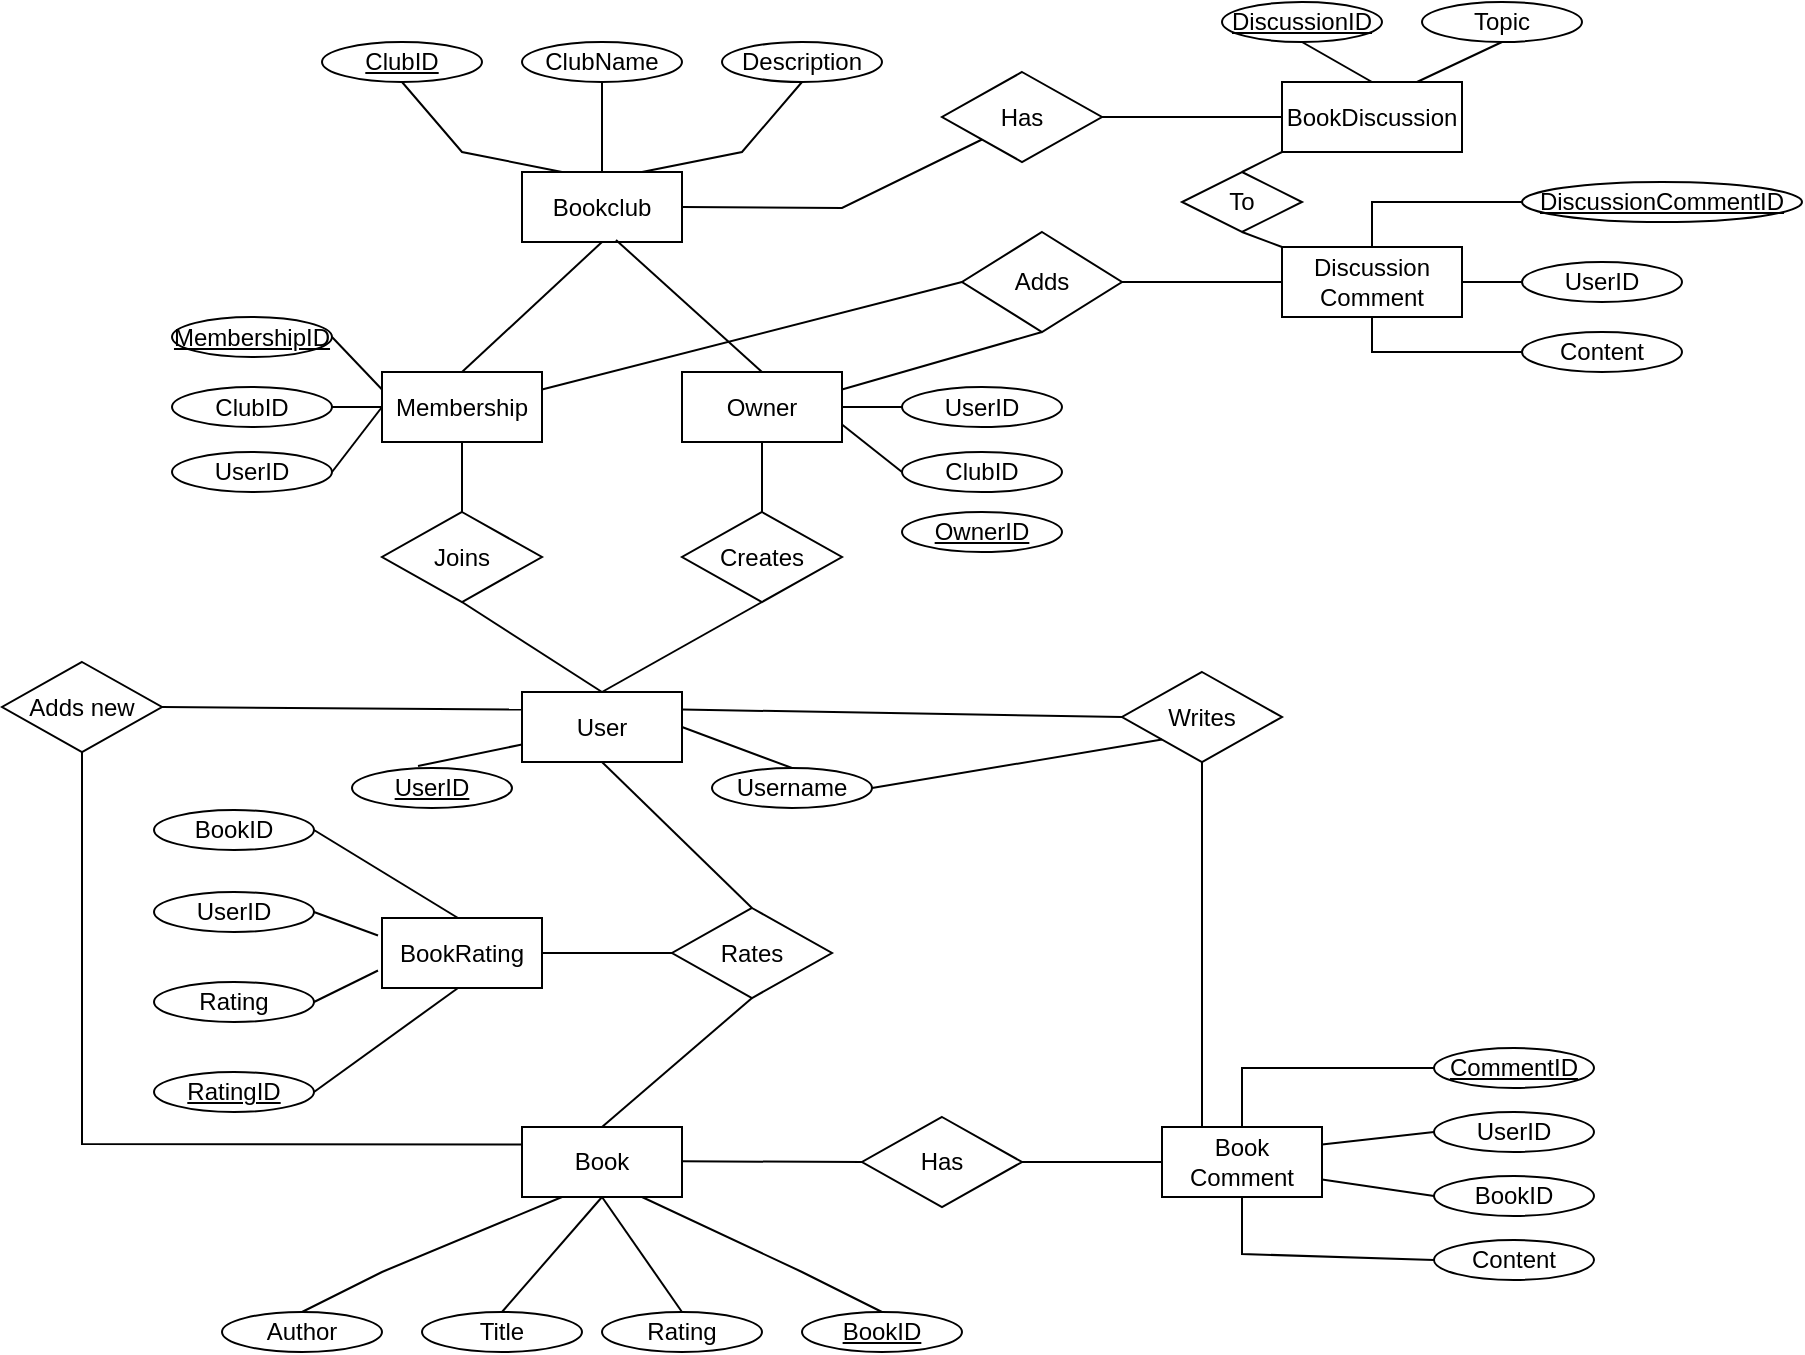 <mxfile version="26.2.14">
  <diagram name="Page-1" id="cg26zeHAfPYSLwBz31Go">
    <mxGraphModel dx="987" dy="1061" grid="0" gridSize="10" guides="1" tooltips="1" connect="1" arrows="1" fold="1" page="0" pageScale="1" pageWidth="827" pageHeight="1169" math="0" shadow="0">
      <root>
        <mxCell id="0" />
        <mxCell id="1" parent="0" />
        <mxCell id="hbbTRyOxC2RGxaQ1tcMn-1" value="User" style="rounded=0;whiteSpace=wrap;html=1;" vertex="1" parent="1">
          <mxGeometry x="1410" y="370" width="80" height="35" as="geometry" />
        </mxCell>
        <mxCell id="hbbTRyOxC2RGxaQ1tcMn-2" value="Rates" style="rhombus;whiteSpace=wrap;html=1;" vertex="1" parent="1">
          <mxGeometry x="1485" y="478" width="80" height="45" as="geometry" />
        </mxCell>
        <mxCell id="hbbTRyOxC2RGxaQ1tcMn-3" value="" style="endArrow=none;html=1;rounded=0;entryX=0.5;entryY=0;entryDx=0;entryDy=0;exitX=0.5;exitY=1;exitDx=0;exitDy=0;" edge="1" parent="1" source="hbbTRyOxC2RGxaQ1tcMn-1" target="hbbTRyOxC2RGxaQ1tcMn-2">
          <mxGeometry width="50" height="50" relative="1" as="geometry">
            <mxPoint x="1260" y="420" as="sourcePoint" />
            <mxPoint x="1310" y="370" as="targetPoint" />
            <Array as="points" />
          </mxGeometry>
        </mxCell>
        <mxCell id="hbbTRyOxC2RGxaQ1tcMn-4" value="Bookclub" style="rounded=0;whiteSpace=wrap;html=1;" vertex="1" parent="1">
          <mxGeometry x="1410" y="110" width="80" height="35" as="geometry" />
        </mxCell>
        <mxCell id="hbbTRyOxC2RGxaQ1tcMn-5" value="Book" style="rounded=0;whiteSpace=wrap;html=1;" vertex="1" parent="1">
          <mxGeometry x="1410" y="587.5" width="80" height="35" as="geometry" />
        </mxCell>
        <mxCell id="hbbTRyOxC2RGxaQ1tcMn-6" value="" style="endArrow=none;html=1;rounded=0;entryX=0.5;entryY=0;entryDx=0;entryDy=0;exitX=0.5;exitY=1;exitDx=0;exitDy=0;" edge="1" parent="1" source="hbbTRyOxC2RGxaQ1tcMn-2" target="hbbTRyOxC2RGxaQ1tcMn-5">
          <mxGeometry width="50" height="50" relative="1" as="geometry">
            <mxPoint x="1500" y="437.5" as="sourcePoint" />
            <mxPoint x="1550" y="387.5" as="targetPoint" />
          </mxGeometry>
        </mxCell>
        <mxCell id="hbbTRyOxC2RGxaQ1tcMn-7" value="Author" style="ellipse;whiteSpace=wrap;html=1;" vertex="1" parent="1">
          <mxGeometry x="1260" y="680" width="80" height="20" as="geometry" />
        </mxCell>
        <mxCell id="hbbTRyOxC2RGxaQ1tcMn-8" value="Title" style="ellipse;whiteSpace=wrap;html=1;" vertex="1" parent="1">
          <mxGeometry x="1360" y="680" width="80" height="20" as="geometry" />
        </mxCell>
        <mxCell id="hbbTRyOxC2RGxaQ1tcMn-9" value="&lt;u&gt;BookID&lt;/u&gt;" style="ellipse;whiteSpace=wrap;html=1;" vertex="1" parent="1">
          <mxGeometry x="1550" y="680" width="80" height="20" as="geometry" />
        </mxCell>
        <mxCell id="hbbTRyOxC2RGxaQ1tcMn-10" value="" style="endArrow=none;html=1;rounded=0;exitX=1;exitY=0.25;exitDx=0;exitDy=0;entryX=0;entryY=0.5;entryDx=0;entryDy=0;" edge="1" parent="1" target="hbbTRyOxC2RGxaQ1tcMn-11">
          <mxGeometry width="50" height="50" relative="1" as="geometry">
            <mxPoint x="1490" y="604.66" as="sourcePoint" />
            <mxPoint x="1560" y="600" as="targetPoint" />
          </mxGeometry>
        </mxCell>
        <mxCell id="hbbTRyOxC2RGxaQ1tcMn-11" value="Has" style="rhombus;whiteSpace=wrap;html=1;" vertex="1" parent="1">
          <mxGeometry x="1580" y="582.5" width="80" height="45" as="geometry" />
        </mxCell>
        <mxCell id="hbbTRyOxC2RGxaQ1tcMn-12" value="Book&lt;div&gt;Comment&lt;/div&gt;" style="rounded=0;whiteSpace=wrap;html=1;" vertex="1" parent="1">
          <mxGeometry x="1730" y="587.5" width="80" height="35" as="geometry" />
        </mxCell>
        <mxCell id="hbbTRyOxC2RGxaQ1tcMn-13" value="" style="endArrow=none;html=1;rounded=0;entryX=1;entryY=0.5;entryDx=0;entryDy=0;exitX=0;exitY=0.5;exitDx=0;exitDy=0;" edge="1" parent="1" source="hbbTRyOxC2RGxaQ1tcMn-12" target="hbbTRyOxC2RGxaQ1tcMn-11">
          <mxGeometry width="50" height="50" relative="1" as="geometry">
            <mxPoint x="1410" y="430" as="sourcePoint" />
            <mxPoint x="1460" y="380" as="targetPoint" />
          </mxGeometry>
        </mxCell>
        <mxCell id="hbbTRyOxC2RGxaQ1tcMn-14" value="&lt;u&gt;CommentID&lt;/u&gt;" style="ellipse;whiteSpace=wrap;html=1;" vertex="1" parent="1">
          <mxGeometry x="1866" y="548" width="80" height="20" as="geometry" />
        </mxCell>
        <mxCell id="hbbTRyOxC2RGxaQ1tcMn-15" value="Content" style="ellipse;whiteSpace=wrap;html=1;" vertex="1" parent="1">
          <mxGeometry x="1866" y="644" width="80" height="20" as="geometry" />
        </mxCell>
        <mxCell id="hbbTRyOxC2RGxaQ1tcMn-16" value="" style="endArrow=none;html=1;rounded=0;entryX=0.5;entryY=1;entryDx=0;entryDy=0;exitX=0.5;exitY=0;exitDx=0;exitDy=0;" edge="1" parent="1" source="hbbTRyOxC2RGxaQ1tcMn-8" target="hbbTRyOxC2RGxaQ1tcMn-5">
          <mxGeometry width="50" height="50" relative="1" as="geometry">
            <mxPoint x="1480" y="670" as="sourcePoint" />
            <mxPoint x="1530" y="620" as="targetPoint" />
          </mxGeometry>
        </mxCell>
        <mxCell id="hbbTRyOxC2RGxaQ1tcMn-17" value="" style="endArrow=none;html=1;rounded=0;entryX=0.25;entryY=1;entryDx=0;entryDy=0;" edge="1" parent="1" target="hbbTRyOxC2RGxaQ1tcMn-5">
          <mxGeometry width="50" height="50" relative="1" as="geometry">
            <mxPoint x="1300" y="680" as="sourcePoint" />
            <mxPoint x="1365" y="610" as="targetPoint" />
            <Array as="points">
              <mxPoint x="1340" y="660" />
            </Array>
          </mxGeometry>
        </mxCell>
        <mxCell id="hbbTRyOxC2RGxaQ1tcMn-18" value="" style="endArrow=none;html=1;rounded=0;exitX=0.75;exitY=1;exitDx=0;exitDy=0;entryX=0.5;entryY=0;entryDx=0;entryDy=0;" edge="1" parent="1" source="hbbTRyOxC2RGxaQ1tcMn-5" target="hbbTRyOxC2RGxaQ1tcMn-9">
          <mxGeometry width="50" height="50" relative="1" as="geometry">
            <mxPoint x="1680" y="630" as="sourcePoint" />
            <mxPoint x="1570" y="680" as="targetPoint" />
            <Array as="points">
              <mxPoint x="1550" y="660" />
            </Array>
          </mxGeometry>
        </mxCell>
        <mxCell id="hbbTRyOxC2RGxaQ1tcMn-19" value="&lt;u&gt;UserID&lt;/u&gt;" style="ellipse;whiteSpace=wrap;html=1;" vertex="1" parent="1">
          <mxGeometry x="1325" y="408" width="80" height="20" as="geometry" />
        </mxCell>
        <mxCell id="hbbTRyOxC2RGxaQ1tcMn-20" value="Username" style="ellipse;whiteSpace=wrap;html=1;" vertex="1" parent="1">
          <mxGeometry x="1505" y="408" width="80" height="20" as="geometry" />
        </mxCell>
        <mxCell id="hbbTRyOxC2RGxaQ1tcMn-23" value="&lt;u&gt;ClubID&lt;/u&gt;" style="ellipse;whiteSpace=wrap;html=1;" vertex="1" parent="1">
          <mxGeometry x="1310" y="45" width="80" height="20" as="geometry" />
        </mxCell>
        <mxCell id="hbbTRyOxC2RGxaQ1tcMn-24" value="ClubName" style="ellipse;whiteSpace=wrap;html=1;" vertex="1" parent="1">
          <mxGeometry x="1410" y="45" width="80" height="20" as="geometry" />
        </mxCell>
        <mxCell id="hbbTRyOxC2RGxaQ1tcMn-25" value="Description" style="ellipse;whiteSpace=wrap;html=1;" vertex="1" parent="1">
          <mxGeometry x="1510" y="45" width="80" height="20" as="geometry" />
        </mxCell>
        <mxCell id="hbbTRyOxC2RGxaQ1tcMn-26" value="" style="endArrow=none;html=1;rounded=0;entryX=0.5;entryY=0;entryDx=0;entryDy=0;exitX=0.5;exitY=1;exitDx=0;exitDy=0;" edge="1" parent="1" source="hbbTRyOxC2RGxaQ1tcMn-24" target="hbbTRyOxC2RGxaQ1tcMn-4">
          <mxGeometry width="50" height="50" relative="1" as="geometry">
            <mxPoint x="1270" y="370" as="sourcePoint" />
            <mxPoint x="1320" y="320" as="targetPoint" />
          </mxGeometry>
        </mxCell>
        <mxCell id="hbbTRyOxC2RGxaQ1tcMn-27" value="" style="endArrow=none;html=1;rounded=0;entryX=0.25;entryY=0;entryDx=0;entryDy=0;exitX=0.5;exitY=1;exitDx=0;exitDy=0;" edge="1" parent="1" source="hbbTRyOxC2RGxaQ1tcMn-23" target="hbbTRyOxC2RGxaQ1tcMn-4">
          <mxGeometry width="50" height="50" relative="1" as="geometry">
            <mxPoint x="1270" y="370" as="sourcePoint" />
            <mxPoint x="1320" y="320" as="targetPoint" />
            <Array as="points">
              <mxPoint x="1380" y="100" />
            </Array>
          </mxGeometry>
        </mxCell>
        <mxCell id="hbbTRyOxC2RGxaQ1tcMn-28" value="" style="endArrow=none;html=1;rounded=0;entryX=0.75;entryY=0;entryDx=0;entryDy=0;exitX=0.5;exitY=1;exitDx=0;exitDy=0;" edge="1" parent="1" source="hbbTRyOxC2RGxaQ1tcMn-25" target="hbbTRyOxC2RGxaQ1tcMn-4">
          <mxGeometry width="50" height="50" relative="1" as="geometry">
            <mxPoint x="1270" y="370" as="sourcePoint" />
            <mxPoint x="1320" y="320" as="targetPoint" />
            <Array as="points">
              <mxPoint x="1520" y="100" />
            </Array>
          </mxGeometry>
        </mxCell>
        <mxCell id="hbbTRyOxC2RGxaQ1tcMn-29" value="Adds new" style="rhombus;whiteSpace=wrap;html=1;" vertex="1" parent="1">
          <mxGeometry x="1150" y="355" width="80" height="45" as="geometry" />
        </mxCell>
        <mxCell id="hbbTRyOxC2RGxaQ1tcMn-30" value="" style="endArrow=none;html=1;rounded=0;entryX=0.5;entryY=0;entryDx=0;entryDy=0;exitX=0.5;exitY=1;exitDx=0;exitDy=0;" edge="1" parent="1" source="hbbTRyOxC2RGxaQ1tcMn-4" target="hbbTRyOxC2RGxaQ1tcMn-33">
          <mxGeometry width="50" height="50" relative="1" as="geometry">
            <mxPoint x="1220" y="410" as="sourcePoint" />
            <mxPoint x="1450" y="185" as="targetPoint" />
          </mxGeometry>
        </mxCell>
        <mxCell id="hbbTRyOxC2RGxaQ1tcMn-31" value="Joins" style="rhombus;whiteSpace=wrap;html=1;" vertex="1" parent="1">
          <mxGeometry x="1340" y="280" width="80" height="45" as="geometry" />
        </mxCell>
        <mxCell id="hbbTRyOxC2RGxaQ1tcMn-32" value="Creates" style="rhombus;whiteSpace=wrap;html=1;" vertex="1" parent="1">
          <mxGeometry x="1490" y="280" width="80" height="45" as="geometry" />
        </mxCell>
        <mxCell id="hbbTRyOxC2RGxaQ1tcMn-33" value="Membership" style="rounded=0;whiteSpace=wrap;html=1;" vertex="1" parent="1">
          <mxGeometry x="1340" y="210" width="80" height="35" as="geometry" />
        </mxCell>
        <mxCell id="hbbTRyOxC2RGxaQ1tcMn-34" value="" style="endArrow=none;html=1;rounded=0;entryX=0.5;entryY=0;entryDx=0;entryDy=0;exitX=0.5;exitY=1;exitDx=0;exitDy=0;" edge="1" parent="1" source="hbbTRyOxC2RGxaQ1tcMn-33" target="hbbTRyOxC2RGxaQ1tcMn-31">
          <mxGeometry width="50" height="50" relative="1" as="geometry">
            <mxPoint x="1160" y="410" as="sourcePoint" />
            <mxPoint x="1210" y="360" as="targetPoint" />
          </mxGeometry>
        </mxCell>
        <mxCell id="hbbTRyOxC2RGxaQ1tcMn-35" value="" style="endArrow=none;html=1;rounded=0;entryX=0.5;entryY=0;entryDx=0;entryDy=0;exitX=0.5;exitY=1;exitDx=0;exitDy=0;" edge="1" parent="1" source="hbbTRyOxC2RGxaQ1tcMn-31" target="hbbTRyOxC2RGxaQ1tcMn-1">
          <mxGeometry width="50" height="50" relative="1" as="geometry">
            <mxPoint x="1160" y="410" as="sourcePoint" />
            <mxPoint x="1210" y="360" as="targetPoint" />
          </mxGeometry>
        </mxCell>
        <mxCell id="hbbTRyOxC2RGxaQ1tcMn-36" value="" style="endArrow=none;html=1;rounded=0;exitX=0.5;exitY=1;exitDx=0;exitDy=0;" edge="1" parent="1" source="hbbTRyOxC2RGxaQ1tcMn-32">
          <mxGeometry width="50" height="50" relative="1" as="geometry">
            <mxPoint x="1160" y="410" as="sourcePoint" />
            <mxPoint x="1450" y="370" as="targetPoint" />
          </mxGeometry>
        </mxCell>
        <mxCell id="hbbTRyOxC2RGxaQ1tcMn-37" value="UserID" style="ellipse;whiteSpace=wrap;html=1;" vertex="1" parent="1">
          <mxGeometry x="1235" y="250" width="80" height="20" as="geometry" />
        </mxCell>
        <mxCell id="hbbTRyOxC2RGxaQ1tcMn-38" value="" style="endArrow=none;html=1;rounded=0;entryX=0;entryY=0.25;entryDx=0;entryDy=0;exitX=1;exitY=0.5;exitDx=0;exitDy=0;" edge="1" parent="1" source="hbbTRyOxC2RGxaQ1tcMn-29" target="hbbTRyOxC2RGxaQ1tcMn-1">
          <mxGeometry width="50" height="50" relative="1" as="geometry">
            <mxPoint x="1490" y="410" as="sourcePoint" />
            <mxPoint x="1540" y="360" as="targetPoint" />
            <Array as="points" />
          </mxGeometry>
        </mxCell>
        <mxCell id="hbbTRyOxC2RGxaQ1tcMn-39" value="" style="endArrow=none;html=1;rounded=0;entryX=0.5;entryY=1;entryDx=0;entryDy=0;exitX=0;exitY=0.25;exitDx=0;exitDy=0;" edge="1" parent="1" source="hbbTRyOxC2RGxaQ1tcMn-5" target="hbbTRyOxC2RGxaQ1tcMn-29">
          <mxGeometry width="50" height="50" relative="1" as="geometry">
            <mxPoint x="1490" y="410" as="sourcePoint" />
            <mxPoint x="1540" y="360" as="targetPoint" />
            <Array as="points">
              <mxPoint x="1190" y="596" />
            </Array>
          </mxGeometry>
        </mxCell>
        <mxCell id="hbbTRyOxC2RGxaQ1tcMn-40" value="UserID" style="ellipse;whiteSpace=wrap;html=1;" vertex="1" parent="1">
          <mxGeometry x="1600" y="217.5" width="80" height="20" as="geometry" />
        </mxCell>
        <mxCell id="hbbTRyOxC2RGxaQ1tcMn-41" value="UserID" style="ellipse;whiteSpace=wrap;html=1;" vertex="1" parent="1">
          <mxGeometry x="1866" y="580" width="80" height="20" as="geometry" />
        </mxCell>
        <mxCell id="hbbTRyOxC2RGxaQ1tcMn-42" value="" style="endArrow=none;html=1;rounded=0;entryX=0;entryY=0.5;entryDx=0;entryDy=0;exitX=1;exitY=0.25;exitDx=0;exitDy=0;" edge="1" parent="1" source="hbbTRyOxC2RGxaQ1tcMn-12" target="hbbTRyOxC2RGxaQ1tcMn-41">
          <mxGeometry width="50" height="50" relative="1" as="geometry">
            <mxPoint x="1490" y="410" as="sourcePoint" />
            <mxPoint x="1540" y="360" as="targetPoint" />
          </mxGeometry>
        </mxCell>
        <mxCell id="hbbTRyOxC2RGxaQ1tcMn-43" value="" style="endArrow=none;html=1;rounded=0;entryX=0.5;entryY=1;entryDx=0;entryDy=0;exitX=0;exitY=0.5;exitDx=0;exitDy=0;" edge="1" parent="1" source="hbbTRyOxC2RGxaQ1tcMn-15" target="hbbTRyOxC2RGxaQ1tcMn-12">
          <mxGeometry width="50" height="50" relative="1" as="geometry">
            <mxPoint x="1490" y="410" as="sourcePoint" />
            <mxPoint x="1540" y="360" as="targetPoint" />
            <Array as="points">
              <mxPoint x="1770" y="651" />
            </Array>
          </mxGeometry>
        </mxCell>
        <mxCell id="hbbTRyOxC2RGxaQ1tcMn-44" value="" style="endArrow=none;html=1;rounded=0;entryX=0;entryY=0.5;entryDx=0;entryDy=0;exitX=0.5;exitY=0;exitDx=0;exitDy=0;" edge="1" parent="1" source="hbbTRyOxC2RGxaQ1tcMn-12" target="hbbTRyOxC2RGxaQ1tcMn-14">
          <mxGeometry width="50" height="50" relative="1" as="geometry">
            <mxPoint x="1490" y="410" as="sourcePoint" />
            <mxPoint x="1540" y="360" as="targetPoint" />
            <Array as="points">
              <mxPoint x="1770" y="558" />
            </Array>
          </mxGeometry>
        </mxCell>
        <mxCell id="hbbTRyOxC2RGxaQ1tcMn-45" value="Writes" style="rhombus;whiteSpace=wrap;html=1;" vertex="1" parent="1">
          <mxGeometry x="1710" y="360" width="80" height="45" as="geometry" />
        </mxCell>
        <mxCell id="hbbTRyOxC2RGxaQ1tcMn-46" value="" style="endArrow=none;html=1;rounded=0;entryX=1;entryY=0.25;entryDx=0;entryDy=0;exitX=0;exitY=0.5;exitDx=0;exitDy=0;" edge="1" parent="1" source="hbbTRyOxC2RGxaQ1tcMn-45" target="hbbTRyOxC2RGxaQ1tcMn-1">
          <mxGeometry width="50" height="50" relative="1" as="geometry">
            <mxPoint x="1540" y="500" as="sourcePoint" />
            <mxPoint x="1590" y="450" as="targetPoint" />
          </mxGeometry>
        </mxCell>
        <mxCell id="hbbTRyOxC2RGxaQ1tcMn-47" value="" style="endArrow=none;html=1;rounded=0;entryX=0.5;entryY=1;entryDx=0;entryDy=0;exitX=0.25;exitY=0;exitDx=0;exitDy=0;" edge="1" parent="1" source="hbbTRyOxC2RGxaQ1tcMn-12" target="hbbTRyOxC2RGxaQ1tcMn-45">
          <mxGeometry width="50" height="50" relative="1" as="geometry">
            <mxPoint x="1540" y="500" as="sourcePoint" />
            <mxPoint x="1590" y="450" as="targetPoint" />
          </mxGeometry>
        </mxCell>
        <mxCell id="hbbTRyOxC2RGxaQ1tcMn-48" value="Rating" style="ellipse;whiteSpace=wrap;html=1;" vertex="1" parent="1">
          <mxGeometry x="1450" y="680" width="80" height="20" as="geometry" />
        </mxCell>
        <mxCell id="hbbTRyOxC2RGxaQ1tcMn-49" value="" style="endArrow=none;html=1;rounded=0;entryX=0.5;entryY=1;entryDx=0;entryDy=0;exitX=0.5;exitY=0;exitDx=0;exitDy=0;" edge="1" parent="1" source="hbbTRyOxC2RGxaQ1tcMn-48" target="hbbTRyOxC2RGxaQ1tcMn-5">
          <mxGeometry width="50" height="50" relative="1" as="geometry">
            <mxPoint x="1540" y="620" as="sourcePoint" />
            <mxPoint x="1590" y="570" as="targetPoint" />
          </mxGeometry>
        </mxCell>
        <mxCell id="hbbTRyOxC2RGxaQ1tcMn-50" value="Owner" style="rounded=0;whiteSpace=wrap;html=1;" vertex="1" parent="1">
          <mxGeometry x="1490" y="210" width="80" height="35" as="geometry" />
        </mxCell>
        <mxCell id="hbbTRyOxC2RGxaQ1tcMn-51" value="" style="endArrow=none;html=1;rounded=0;exitX=0.5;exitY=0;exitDx=0;exitDy=0;" edge="1" parent="1" source="hbbTRyOxC2RGxaQ1tcMn-50">
          <mxGeometry width="50" height="50" relative="1" as="geometry">
            <mxPoint x="1540" y="420" as="sourcePoint" />
            <mxPoint x="1457" y="144" as="targetPoint" />
          </mxGeometry>
        </mxCell>
        <mxCell id="hbbTRyOxC2RGxaQ1tcMn-52" value="" style="endArrow=none;html=1;rounded=0;entryX=0;entryY=0.5;entryDx=0;entryDy=0;exitX=1;exitY=0.5;exitDx=0;exitDy=0;" edge="1" parent="1" source="hbbTRyOxC2RGxaQ1tcMn-50" target="hbbTRyOxC2RGxaQ1tcMn-40">
          <mxGeometry width="50" height="50" relative="1" as="geometry">
            <mxPoint x="1540" y="420" as="sourcePoint" />
            <mxPoint x="1590" y="370" as="targetPoint" />
          </mxGeometry>
        </mxCell>
        <mxCell id="hbbTRyOxC2RGxaQ1tcMn-53" value="" style="endArrow=none;html=1;rounded=0;entryX=0.5;entryY=1;entryDx=0;entryDy=0;exitX=0.5;exitY=0;exitDx=0;exitDy=0;" edge="1" parent="1" source="hbbTRyOxC2RGxaQ1tcMn-32" target="hbbTRyOxC2RGxaQ1tcMn-50">
          <mxGeometry width="50" height="50" relative="1" as="geometry">
            <mxPoint x="1540" y="420" as="sourcePoint" />
            <mxPoint x="1590" y="370" as="targetPoint" />
          </mxGeometry>
        </mxCell>
        <mxCell id="hbbTRyOxC2RGxaQ1tcMn-54" value="" style="endArrow=none;html=1;rounded=0;entryX=0;entryY=0.5;entryDx=0;entryDy=0;exitX=1;exitY=0.5;exitDx=0;exitDy=0;" edge="1" parent="1" source="hbbTRyOxC2RGxaQ1tcMn-37" target="hbbTRyOxC2RGxaQ1tcMn-33">
          <mxGeometry width="50" height="50" relative="1" as="geometry">
            <mxPoint x="1540" y="420" as="sourcePoint" />
            <mxPoint x="1590" y="370" as="targetPoint" />
          </mxGeometry>
        </mxCell>
        <mxCell id="hbbTRyOxC2RGxaQ1tcMn-55" value="BookDiscussion" style="rounded=0;whiteSpace=wrap;html=1;" vertex="1" parent="1">
          <mxGeometry x="1790" y="65" width="90" height="35" as="geometry" />
        </mxCell>
        <mxCell id="hbbTRyOxC2RGxaQ1tcMn-56" value="Has" style="rhombus;whiteSpace=wrap;html=1;" vertex="1" parent="1">
          <mxGeometry x="1620" y="60" width="80" height="45" as="geometry" />
        </mxCell>
        <mxCell id="hbbTRyOxC2RGxaQ1tcMn-57" value="" style="endArrow=none;html=1;rounded=0;entryX=1;entryY=0.5;entryDx=0;entryDy=0;exitX=0;exitY=1;exitDx=0;exitDy=0;" edge="1" parent="1" source="hbbTRyOxC2RGxaQ1tcMn-56" target="hbbTRyOxC2RGxaQ1tcMn-4">
          <mxGeometry width="50" height="50" relative="1" as="geometry">
            <mxPoint x="1540" y="420" as="sourcePoint" />
            <mxPoint x="1590" y="370" as="targetPoint" />
            <Array as="points">
              <mxPoint x="1570" y="128" />
            </Array>
          </mxGeometry>
        </mxCell>
        <mxCell id="hbbTRyOxC2RGxaQ1tcMn-58" value="" style="endArrow=none;html=1;rounded=0;entryX=1;entryY=0.5;entryDx=0;entryDy=0;exitX=0;exitY=0.5;exitDx=0;exitDy=0;" edge="1" parent="1" source="hbbTRyOxC2RGxaQ1tcMn-55" target="hbbTRyOxC2RGxaQ1tcMn-56">
          <mxGeometry width="50" height="50" relative="1" as="geometry">
            <mxPoint x="1540" y="420" as="sourcePoint" />
            <mxPoint x="1590" y="370" as="targetPoint" />
          </mxGeometry>
        </mxCell>
        <mxCell id="hbbTRyOxC2RGxaQ1tcMn-59" value="Adds" style="rhombus;whiteSpace=wrap;html=1;" vertex="1" parent="1">
          <mxGeometry x="1630" y="140" width="80" height="50" as="geometry" />
        </mxCell>
        <mxCell id="hbbTRyOxC2RGxaQ1tcMn-60" value="" style="endArrow=none;html=1;rounded=0;entryX=1;entryY=0.25;entryDx=0;entryDy=0;exitX=0;exitY=0.5;exitDx=0;exitDy=0;" edge="1" parent="1" source="hbbTRyOxC2RGxaQ1tcMn-59" target="hbbTRyOxC2RGxaQ1tcMn-33">
          <mxGeometry width="50" height="50" relative="1" as="geometry">
            <mxPoint x="1540" y="420" as="sourcePoint" />
            <mxPoint x="1590" y="370" as="targetPoint" />
          </mxGeometry>
        </mxCell>
        <mxCell id="hbbTRyOxC2RGxaQ1tcMn-61" value="" style="endArrow=none;html=1;rounded=0;entryX=1;entryY=0.25;entryDx=0;entryDy=0;exitX=0.5;exitY=1;exitDx=0;exitDy=0;" edge="1" parent="1" source="hbbTRyOxC2RGxaQ1tcMn-59" target="hbbTRyOxC2RGxaQ1tcMn-50">
          <mxGeometry width="50" height="50" relative="1" as="geometry">
            <mxPoint x="1540" y="420" as="sourcePoint" />
            <mxPoint x="1590" y="370" as="targetPoint" />
          </mxGeometry>
        </mxCell>
        <mxCell id="hbbTRyOxC2RGxaQ1tcMn-62" value="" style="endArrow=none;html=1;rounded=0;entryX=1;entryY=0.5;entryDx=0;entryDy=0;exitX=0;exitY=0.5;exitDx=0;exitDy=0;" edge="1" parent="1" source="hbbTRyOxC2RGxaQ1tcMn-63" target="hbbTRyOxC2RGxaQ1tcMn-59">
          <mxGeometry width="50" height="50" relative="1" as="geometry">
            <mxPoint x="1540" y="420" as="sourcePoint" />
            <mxPoint x="1590" y="370" as="targetPoint" />
          </mxGeometry>
        </mxCell>
        <mxCell id="hbbTRyOxC2RGxaQ1tcMn-63" value="Discussion&lt;div&gt;Comment&lt;/div&gt;" style="rounded=0;whiteSpace=wrap;html=1;" vertex="1" parent="1">
          <mxGeometry x="1790" y="147.5" width="90" height="35" as="geometry" />
        </mxCell>
        <mxCell id="hbbTRyOxC2RGxaQ1tcMn-64" value="&lt;u&gt;DiscussionCommentID&lt;/u&gt;" style="ellipse;whiteSpace=wrap;html=1;" vertex="1" parent="1">
          <mxGeometry x="1910" y="115" width="140" height="20" as="geometry" />
        </mxCell>
        <mxCell id="hbbTRyOxC2RGxaQ1tcMn-65" value="UserID" style="ellipse;whiteSpace=wrap;html=1;" vertex="1" parent="1">
          <mxGeometry x="1910" y="155" width="80" height="20" as="geometry" />
        </mxCell>
        <mxCell id="hbbTRyOxC2RGxaQ1tcMn-66" value="Content" style="ellipse;whiteSpace=wrap;html=1;" vertex="1" parent="1">
          <mxGeometry x="1910" y="190" width="80" height="20" as="geometry" />
        </mxCell>
        <mxCell id="hbbTRyOxC2RGxaQ1tcMn-67" value="" style="endArrow=none;html=1;rounded=0;entryX=0.5;entryY=1;entryDx=0;entryDy=0;exitX=0;exitY=0.5;exitDx=0;exitDy=0;" edge="1" parent="1" source="hbbTRyOxC2RGxaQ1tcMn-66" target="hbbTRyOxC2RGxaQ1tcMn-63">
          <mxGeometry width="50" height="50" relative="1" as="geometry">
            <mxPoint x="1540" y="430" as="sourcePoint" />
            <mxPoint x="1590" y="380" as="targetPoint" />
            <Array as="points">
              <mxPoint x="1835" y="200" />
            </Array>
          </mxGeometry>
        </mxCell>
        <mxCell id="hbbTRyOxC2RGxaQ1tcMn-68" value="" style="endArrow=none;html=1;rounded=0;entryX=1;entryY=0.5;entryDx=0;entryDy=0;exitX=0;exitY=0.5;exitDx=0;exitDy=0;" edge="1" parent="1" source="hbbTRyOxC2RGxaQ1tcMn-65" target="hbbTRyOxC2RGxaQ1tcMn-63">
          <mxGeometry width="50" height="50" relative="1" as="geometry">
            <mxPoint x="1540" y="430" as="sourcePoint" />
            <mxPoint x="1590" y="380" as="targetPoint" />
          </mxGeometry>
        </mxCell>
        <mxCell id="hbbTRyOxC2RGxaQ1tcMn-69" value="" style="endArrow=none;html=1;rounded=0;entryX=0.5;entryY=0;entryDx=0;entryDy=0;exitX=0;exitY=0.5;exitDx=0;exitDy=0;" edge="1" parent="1" source="hbbTRyOxC2RGxaQ1tcMn-64" target="hbbTRyOxC2RGxaQ1tcMn-63">
          <mxGeometry width="50" height="50" relative="1" as="geometry">
            <mxPoint x="1540" y="430" as="sourcePoint" />
            <mxPoint x="1590" y="380" as="targetPoint" />
            <Array as="points">
              <mxPoint x="1835" y="125" />
            </Array>
          </mxGeometry>
        </mxCell>
        <mxCell id="hbbTRyOxC2RGxaQ1tcMn-70" value="To" style="rhombus;whiteSpace=wrap;html=1;" vertex="1" parent="1">
          <mxGeometry x="1740" y="110" width="60" height="30" as="geometry" />
        </mxCell>
        <mxCell id="hbbTRyOxC2RGxaQ1tcMn-71" value="" style="endArrow=none;html=1;rounded=0;entryX=0;entryY=0;entryDx=0;entryDy=0;exitX=0.5;exitY=1;exitDx=0;exitDy=0;" edge="1" parent="1" source="hbbTRyOxC2RGxaQ1tcMn-70" target="hbbTRyOxC2RGxaQ1tcMn-63">
          <mxGeometry width="50" height="50" relative="1" as="geometry">
            <mxPoint x="1820" y="430" as="sourcePoint" />
            <mxPoint x="1870" y="380" as="targetPoint" />
          </mxGeometry>
        </mxCell>
        <mxCell id="hbbTRyOxC2RGxaQ1tcMn-72" value="" style="endArrow=none;html=1;rounded=0;entryX=0.5;entryY=0;entryDx=0;entryDy=0;exitX=0;exitY=1;exitDx=0;exitDy=0;" edge="1" parent="1" source="hbbTRyOxC2RGxaQ1tcMn-55" target="hbbTRyOxC2RGxaQ1tcMn-70">
          <mxGeometry width="50" height="50" relative="1" as="geometry">
            <mxPoint x="1820" y="430" as="sourcePoint" />
            <mxPoint x="1870" y="380" as="targetPoint" />
          </mxGeometry>
        </mxCell>
        <mxCell id="hbbTRyOxC2RGxaQ1tcMn-73" value="&lt;u&gt;DiscussionID&lt;/u&gt;" style="ellipse;whiteSpace=wrap;html=1;" vertex="1" parent="1">
          <mxGeometry x="1760" y="25" width="80" height="20" as="geometry" />
        </mxCell>
        <mxCell id="hbbTRyOxC2RGxaQ1tcMn-74" value="" style="endArrow=none;html=1;rounded=0;entryX=0.5;entryY=0;entryDx=0;entryDy=0;exitX=0.5;exitY=1;exitDx=0;exitDy=0;" edge="1" parent="1" source="hbbTRyOxC2RGxaQ1tcMn-73" target="hbbTRyOxC2RGxaQ1tcMn-55">
          <mxGeometry width="50" height="50" relative="1" as="geometry">
            <mxPoint x="1820" y="430" as="sourcePoint" />
            <mxPoint x="1870" y="380" as="targetPoint" />
          </mxGeometry>
        </mxCell>
        <mxCell id="hbbTRyOxC2RGxaQ1tcMn-75" value="ClubID" style="ellipse;whiteSpace=wrap;html=1;" vertex="1" parent="1">
          <mxGeometry x="1235" y="217.5" width="80" height="20" as="geometry" />
        </mxCell>
        <mxCell id="hbbTRyOxC2RGxaQ1tcMn-76" value="" style="endArrow=none;html=1;rounded=0;entryX=1;entryY=0.5;entryDx=0;entryDy=0;exitX=0;exitY=0.5;exitDx=0;exitDy=0;" edge="1" parent="1" source="hbbTRyOxC2RGxaQ1tcMn-33" target="hbbTRyOxC2RGxaQ1tcMn-75">
          <mxGeometry width="50" height="50" relative="1" as="geometry">
            <mxPoint x="1670" y="270" as="sourcePoint" />
            <mxPoint x="1720" y="220" as="targetPoint" />
          </mxGeometry>
        </mxCell>
        <mxCell id="hbbTRyOxC2RGxaQ1tcMn-77" value="ClubID" style="ellipse;whiteSpace=wrap;html=1;" vertex="1" parent="1">
          <mxGeometry x="1600" y="250" width="80" height="20" as="geometry" />
        </mxCell>
        <mxCell id="hbbTRyOxC2RGxaQ1tcMn-78" value="" style="endArrow=none;html=1;rounded=0;entryX=1;entryY=0.75;entryDx=0;entryDy=0;exitX=0;exitY=0.5;exitDx=0;exitDy=0;" edge="1" parent="1" source="hbbTRyOxC2RGxaQ1tcMn-77" target="hbbTRyOxC2RGxaQ1tcMn-50">
          <mxGeometry width="50" height="50" relative="1" as="geometry">
            <mxPoint x="1710" y="440" as="sourcePoint" />
            <mxPoint x="1760" y="390" as="targetPoint" />
          </mxGeometry>
        </mxCell>
        <mxCell id="hbbTRyOxC2RGxaQ1tcMn-79" value="&lt;u&gt;MembershipID&lt;/u&gt;" style="ellipse;whiteSpace=wrap;html=1;" vertex="1" parent="1">
          <mxGeometry x="1235" y="182.5" width="80" height="20" as="geometry" />
        </mxCell>
        <mxCell id="hbbTRyOxC2RGxaQ1tcMn-80" value="&lt;u&gt;OwnerID&lt;/u&gt;" style="ellipse;whiteSpace=wrap;html=1;" vertex="1" parent="1">
          <mxGeometry x="1600" y="280" width="80" height="20" as="geometry" />
        </mxCell>
        <mxCell id="hbbTRyOxC2RGxaQ1tcMn-81" value="" style="endArrow=none;html=1;rounded=0;entryX=1;entryY=0.5;entryDx=0;entryDy=0;exitX=0;exitY=0.25;exitDx=0;exitDy=0;" edge="1" parent="1" source="hbbTRyOxC2RGxaQ1tcMn-33" target="hbbTRyOxC2RGxaQ1tcMn-79">
          <mxGeometry width="50" height="50" relative="1" as="geometry">
            <mxPoint x="1710" y="440" as="sourcePoint" />
            <mxPoint x="1760" y="390" as="targetPoint" />
          </mxGeometry>
        </mxCell>
        <mxCell id="hbbTRyOxC2RGxaQ1tcMn-82" value="Topic" style="ellipse;whiteSpace=wrap;html=1;" vertex="1" parent="1">
          <mxGeometry x="1860" y="25" width="80" height="20" as="geometry" />
        </mxCell>
        <mxCell id="hbbTRyOxC2RGxaQ1tcMn-83" value="" style="endArrow=none;html=1;rounded=0;entryX=0.5;entryY=1;entryDx=0;entryDy=0;exitX=0.75;exitY=0;exitDx=0;exitDy=0;" edge="1" parent="1" source="hbbTRyOxC2RGxaQ1tcMn-55" target="hbbTRyOxC2RGxaQ1tcMn-82">
          <mxGeometry width="50" height="50" relative="1" as="geometry">
            <mxPoint x="1670" y="340" as="sourcePoint" />
            <mxPoint x="1720" y="290" as="targetPoint" />
          </mxGeometry>
        </mxCell>
        <mxCell id="hbbTRyOxC2RGxaQ1tcMn-84" value="BookID" style="ellipse;whiteSpace=wrap;html=1;" vertex="1" parent="1">
          <mxGeometry x="1866" y="612" width="80" height="20" as="geometry" />
        </mxCell>
        <mxCell id="hbbTRyOxC2RGxaQ1tcMn-85" value="" style="endArrow=none;html=1;rounded=0;fontSize=12;startSize=8;endSize=8;curved=1;entryX=1;entryY=0.75;entryDx=0;entryDy=0;exitX=0;exitY=0.5;exitDx=0;exitDy=0;" edge="1" parent="1" source="hbbTRyOxC2RGxaQ1tcMn-84" target="hbbTRyOxC2RGxaQ1tcMn-12">
          <mxGeometry width="50" height="50" relative="1" as="geometry">
            <mxPoint x="1710" y="614" as="sourcePoint" />
            <mxPoint x="1760" y="564" as="targetPoint" />
          </mxGeometry>
        </mxCell>
        <mxCell id="hbbTRyOxC2RGxaQ1tcMn-86" value="BookRating" style="rounded=0;whiteSpace=wrap;html=1;" vertex="1" parent="1">
          <mxGeometry x="1340" y="483" width="80" height="35" as="geometry" />
        </mxCell>
        <mxCell id="hbbTRyOxC2RGxaQ1tcMn-87" value="UserID" style="ellipse;whiteSpace=wrap;html=1;" vertex="1" parent="1">
          <mxGeometry x="1226" y="470" width="80" height="20" as="geometry" />
        </mxCell>
        <mxCell id="hbbTRyOxC2RGxaQ1tcMn-88" value="&lt;u&gt;RatingID&lt;/u&gt;" style="ellipse;whiteSpace=wrap;html=1;" vertex="1" parent="1">
          <mxGeometry x="1226" y="560" width="80" height="20" as="geometry" />
        </mxCell>
        <mxCell id="hbbTRyOxC2RGxaQ1tcMn-89" value="BookID" style="ellipse;whiteSpace=wrap;html=1;" vertex="1" parent="1">
          <mxGeometry x="1226" y="429" width="80" height="20" as="geometry" />
        </mxCell>
        <mxCell id="hbbTRyOxC2RGxaQ1tcMn-90" value="Rating" style="ellipse;whiteSpace=wrap;html=1;" vertex="1" parent="1">
          <mxGeometry x="1226" y="515" width="80" height="20" as="geometry" />
        </mxCell>
        <mxCell id="hbbTRyOxC2RGxaQ1tcMn-91" value="" style="endArrow=none;html=1;rounded=0;fontSize=12;startSize=8;endSize=8;curved=1;entryX=1;entryY=0.5;entryDx=0;entryDy=0;exitX=0.5;exitY=1;exitDx=0;exitDy=0;" edge="1" parent="1" target="hbbTRyOxC2RGxaQ1tcMn-88">
          <mxGeometry width="50" height="50" relative="1" as="geometry">
            <mxPoint x="1378" y="518" as="sourcePoint" />
            <mxPoint x="1402" y="387" as="targetPoint" />
          </mxGeometry>
        </mxCell>
        <mxCell id="hbbTRyOxC2RGxaQ1tcMn-92" value="" style="endArrow=none;html=1;rounded=0;fontSize=12;startSize=8;endSize=8;curved=1;entryX=1;entryY=0.5;entryDx=0;entryDy=0;exitX=0.5;exitY=0;exitDx=0;exitDy=0;" edge="1" parent="1" target="hbbTRyOxC2RGxaQ1tcMn-89">
          <mxGeometry width="50" height="50" relative="1" as="geometry">
            <mxPoint x="1378" y="483" as="sourcePoint" />
            <mxPoint x="1402" y="387" as="targetPoint" />
          </mxGeometry>
        </mxCell>
        <mxCell id="hbbTRyOxC2RGxaQ1tcMn-93" value="" style="endArrow=none;html=1;rounded=0;fontSize=12;startSize=8;endSize=8;curved=1;entryX=1;entryY=0.5;entryDx=0;entryDy=0;exitX=0;exitY=0.25;exitDx=0;exitDy=0;" edge="1" parent="1" target="hbbTRyOxC2RGxaQ1tcMn-87">
          <mxGeometry width="50" height="50" relative="1" as="geometry">
            <mxPoint x="1338" y="491.75" as="sourcePoint" />
            <mxPoint x="1402" y="387" as="targetPoint" />
          </mxGeometry>
        </mxCell>
        <mxCell id="hbbTRyOxC2RGxaQ1tcMn-94" value="" style="endArrow=none;html=1;rounded=0;fontSize=12;startSize=8;endSize=8;curved=1;entryX=1;entryY=0.5;entryDx=0;entryDy=0;exitX=0;exitY=0.75;exitDx=0;exitDy=0;" edge="1" parent="1" target="hbbTRyOxC2RGxaQ1tcMn-90">
          <mxGeometry width="50" height="50" relative="1" as="geometry">
            <mxPoint x="1338" y="509.25" as="sourcePoint" />
            <mxPoint x="1402" y="387" as="targetPoint" />
          </mxGeometry>
        </mxCell>
        <mxCell id="hbbTRyOxC2RGxaQ1tcMn-100" value="" style="endArrow=none;html=1;rounded=0;fontSize=12;startSize=8;endSize=8;curved=1;entryX=1;entryY=0.5;entryDx=0;entryDy=0;exitX=0;exitY=1;exitDx=0;exitDy=0;" edge="1" parent="1" source="hbbTRyOxC2RGxaQ1tcMn-45" target="hbbTRyOxC2RGxaQ1tcMn-20">
          <mxGeometry width="50" height="50" relative="1" as="geometry">
            <mxPoint x="1443" y="367" as="sourcePoint" />
            <mxPoint x="1493" y="317" as="targetPoint" />
          </mxGeometry>
        </mxCell>
        <mxCell id="hbbTRyOxC2RGxaQ1tcMn-101" value="" style="endArrow=none;html=1;rounded=0;fontSize=12;startSize=8;endSize=8;curved=1;entryX=1;entryY=0.5;entryDx=0;entryDy=0;exitX=0.5;exitY=0;exitDx=0;exitDy=0;" edge="1" parent="1" source="hbbTRyOxC2RGxaQ1tcMn-20" target="hbbTRyOxC2RGxaQ1tcMn-1">
          <mxGeometry width="50" height="50" relative="1" as="geometry">
            <mxPoint x="1443" y="367" as="sourcePoint" />
            <mxPoint x="1493" y="317" as="targetPoint" />
          </mxGeometry>
        </mxCell>
        <mxCell id="hbbTRyOxC2RGxaQ1tcMn-102" value="" style="endArrow=none;html=1;rounded=0;fontSize=12;startSize=8;endSize=8;curved=1;entryX=0;entryY=0.75;entryDx=0;entryDy=0;" edge="1" parent="1" target="hbbTRyOxC2RGxaQ1tcMn-1">
          <mxGeometry width="50" height="50" relative="1" as="geometry">
            <mxPoint x="1358" y="407" as="sourcePoint" />
            <mxPoint x="1493" y="317" as="targetPoint" />
          </mxGeometry>
        </mxCell>
        <mxCell id="hbbTRyOxC2RGxaQ1tcMn-103" value="" style="endArrow=none;html=1;rounded=0;fontSize=12;startSize=8;endSize=8;curved=1;entryX=0;entryY=0.5;entryDx=0;entryDy=0;exitX=1;exitY=0.5;exitDx=0;exitDy=0;" edge="1" parent="1" source="hbbTRyOxC2RGxaQ1tcMn-86" target="hbbTRyOxC2RGxaQ1tcMn-2">
          <mxGeometry width="50" height="50" relative="1" as="geometry">
            <mxPoint x="1443" y="367" as="sourcePoint" />
            <mxPoint x="1493" y="317" as="targetPoint" />
          </mxGeometry>
        </mxCell>
      </root>
    </mxGraphModel>
  </diagram>
</mxfile>
